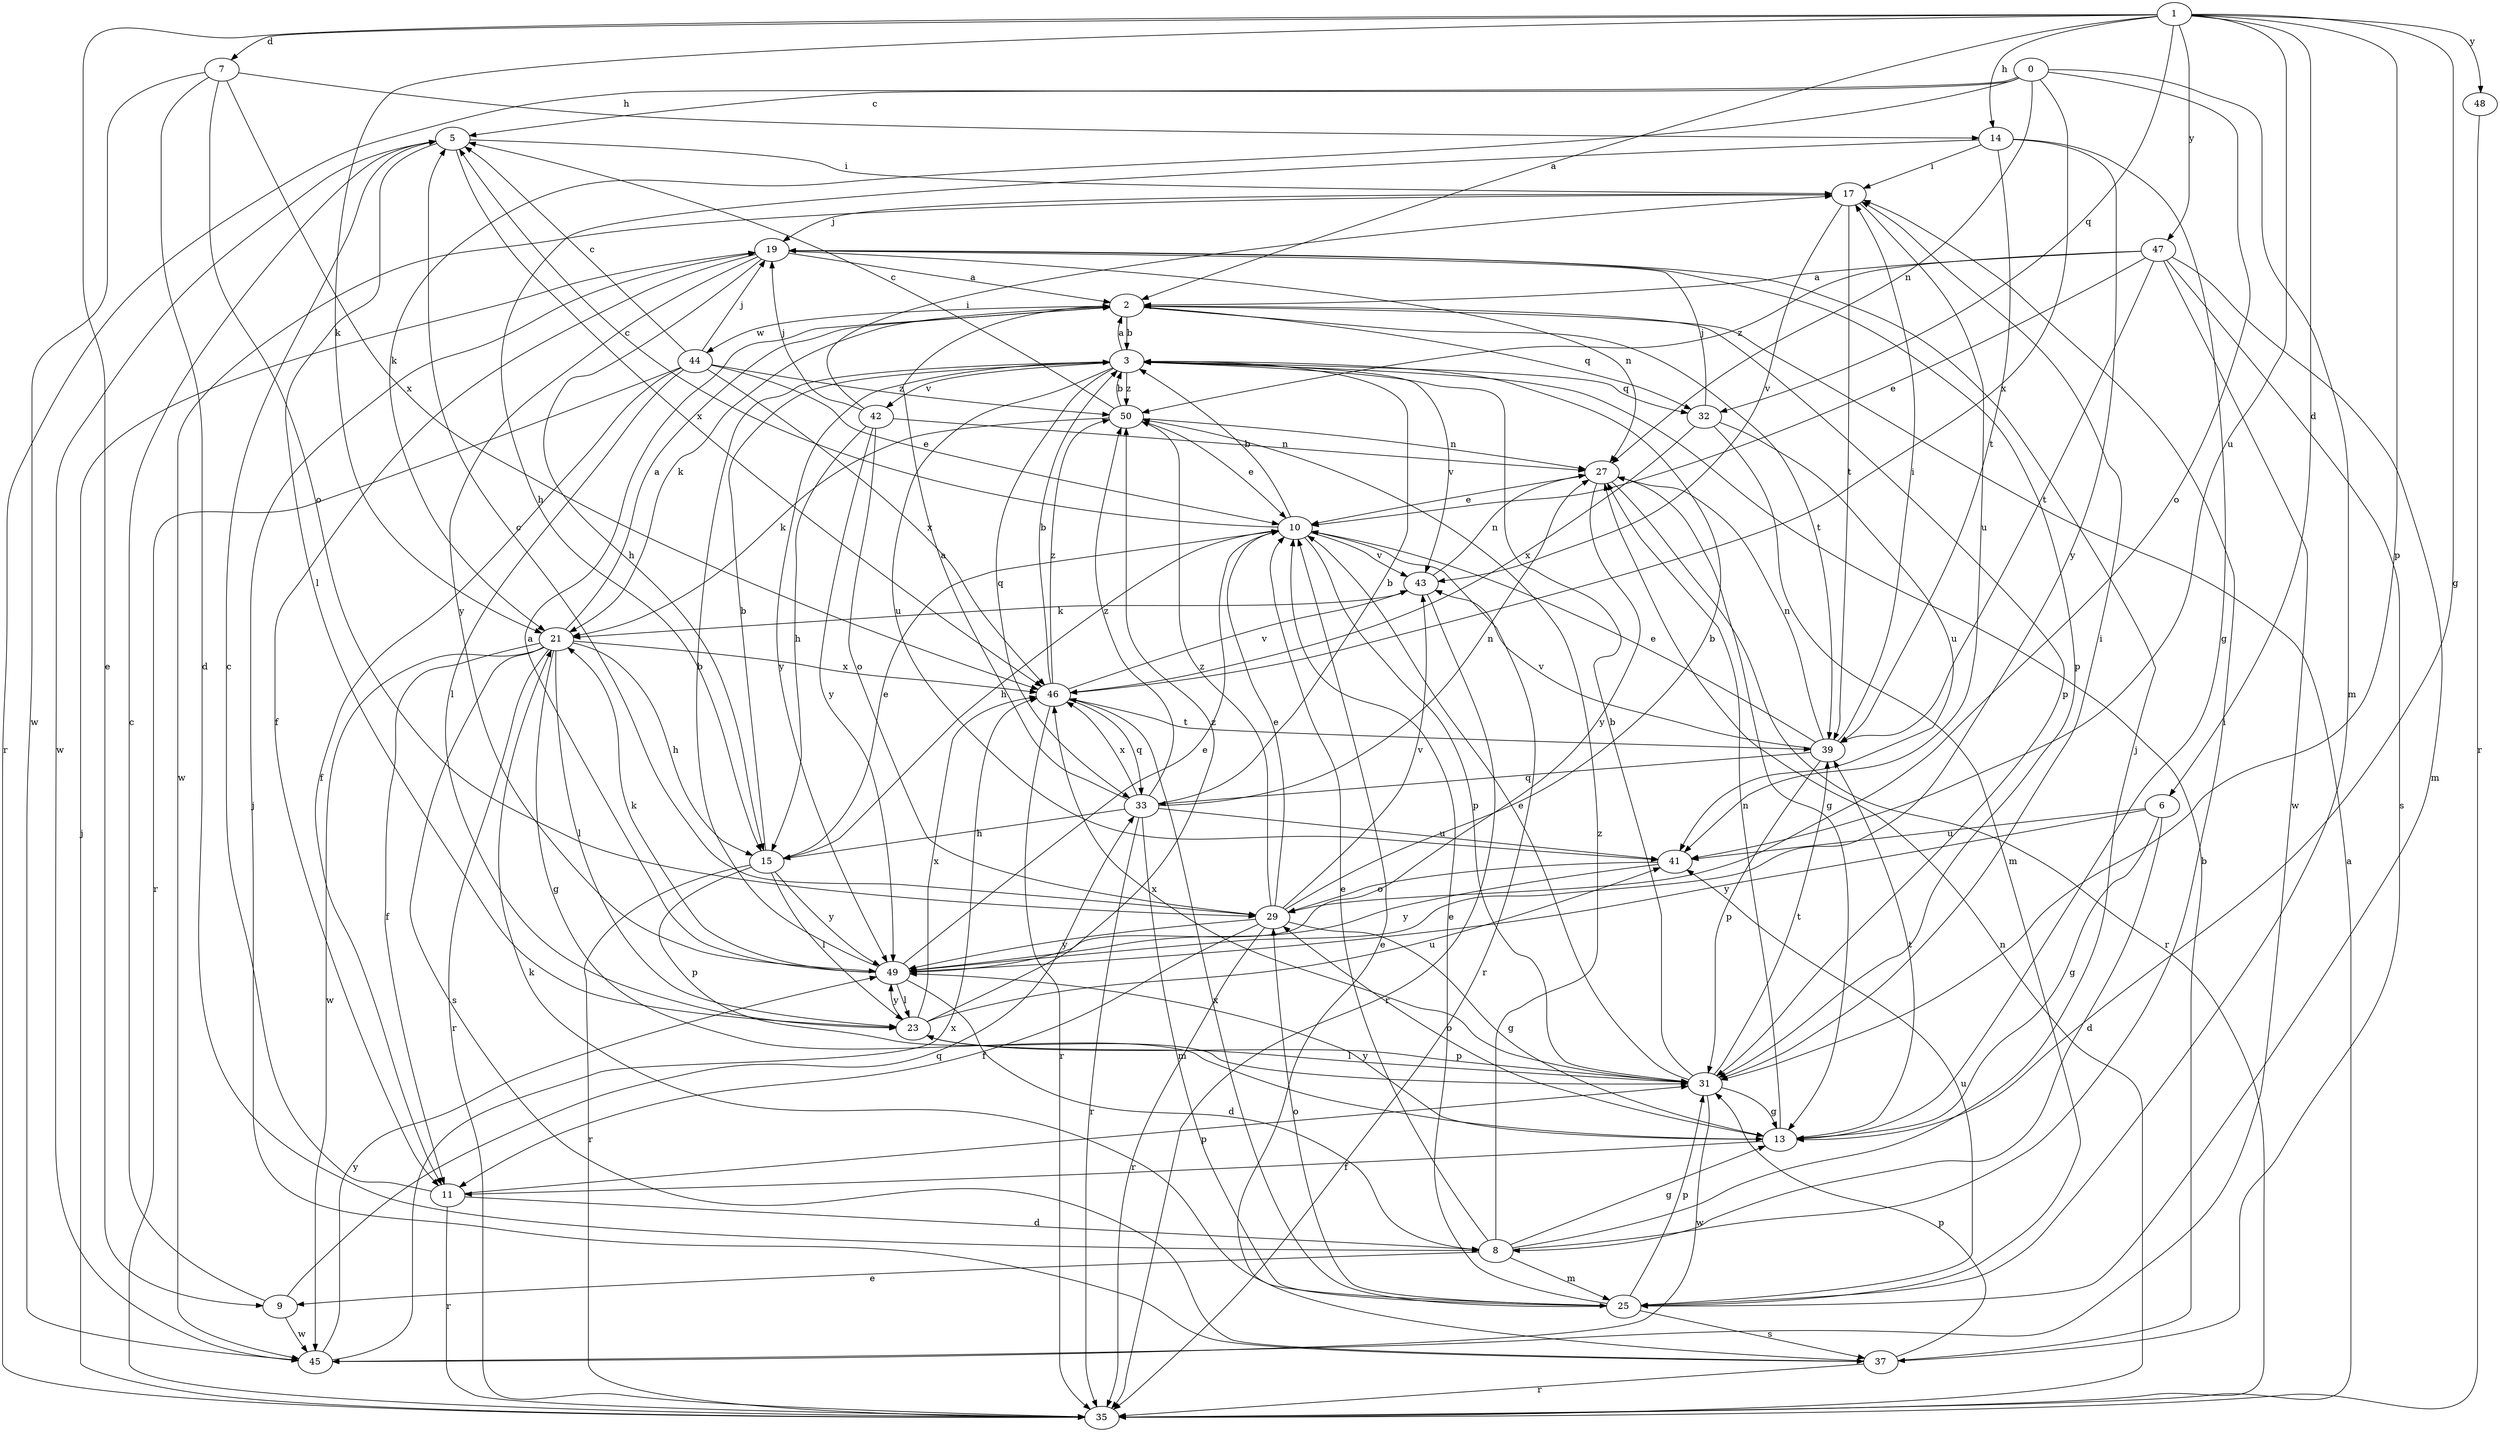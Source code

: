strict digraph  {
0;
1;
2;
3;
5;
6;
7;
8;
9;
10;
11;
13;
14;
15;
17;
19;
21;
23;
25;
27;
29;
31;
32;
33;
35;
37;
39;
41;
42;
43;
44;
45;
46;
47;
48;
49;
50;
0 -> 5  [label=c];
0 -> 21  [label=k];
0 -> 25  [label=m];
0 -> 27  [label=n];
0 -> 29  [label=o];
0 -> 35  [label=r];
0 -> 46  [label=x];
1 -> 2  [label=a];
1 -> 6  [label=d];
1 -> 7  [label=d];
1 -> 9  [label=e];
1 -> 13  [label=g];
1 -> 14  [label=h];
1 -> 21  [label=k];
1 -> 31  [label=p];
1 -> 32  [label=q];
1 -> 41  [label=u];
1 -> 47  [label=y];
1 -> 48  [label=y];
2 -> 3  [label=b];
2 -> 21  [label=k];
2 -> 31  [label=p];
2 -> 32  [label=q];
2 -> 39  [label=t];
2 -> 44  [label=w];
3 -> 2  [label=a];
3 -> 32  [label=q];
3 -> 33  [label=q];
3 -> 41  [label=u];
3 -> 42  [label=v];
3 -> 43  [label=v];
3 -> 49  [label=y];
3 -> 50  [label=z];
5 -> 17  [label=i];
5 -> 23  [label=l];
5 -> 45  [label=w];
5 -> 46  [label=x];
6 -> 8  [label=d];
6 -> 13  [label=g];
6 -> 41  [label=u];
6 -> 49  [label=y];
7 -> 8  [label=d];
7 -> 14  [label=h];
7 -> 29  [label=o];
7 -> 45  [label=w];
7 -> 46  [label=x];
8 -> 9  [label=e];
8 -> 10  [label=e];
8 -> 13  [label=g];
8 -> 17  [label=i];
8 -> 19  [label=j];
8 -> 25  [label=m];
8 -> 50  [label=z];
9 -> 5  [label=c];
9 -> 33  [label=q];
9 -> 45  [label=w];
10 -> 3  [label=b];
10 -> 5  [label=c];
10 -> 15  [label=h];
10 -> 31  [label=p];
10 -> 35  [label=r];
10 -> 43  [label=v];
11 -> 5  [label=c];
11 -> 8  [label=d];
11 -> 31  [label=p];
11 -> 35  [label=r];
13 -> 11  [label=f];
13 -> 27  [label=n];
13 -> 29  [label=o];
13 -> 39  [label=t];
13 -> 49  [label=y];
14 -> 13  [label=g];
14 -> 15  [label=h];
14 -> 17  [label=i];
14 -> 39  [label=t];
14 -> 49  [label=y];
15 -> 3  [label=b];
15 -> 10  [label=e];
15 -> 23  [label=l];
15 -> 31  [label=p];
15 -> 35  [label=r];
15 -> 49  [label=y];
17 -> 19  [label=j];
17 -> 39  [label=t];
17 -> 41  [label=u];
17 -> 43  [label=v];
17 -> 45  [label=w];
19 -> 2  [label=a];
19 -> 11  [label=f];
19 -> 15  [label=h];
19 -> 27  [label=n];
19 -> 31  [label=p];
19 -> 49  [label=y];
21 -> 2  [label=a];
21 -> 11  [label=f];
21 -> 13  [label=g];
21 -> 15  [label=h];
21 -> 23  [label=l];
21 -> 35  [label=r];
21 -> 37  [label=s];
21 -> 45  [label=w];
21 -> 46  [label=x];
23 -> 31  [label=p];
23 -> 41  [label=u];
23 -> 46  [label=x];
23 -> 49  [label=y];
23 -> 50  [label=z];
25 -> 10  [label=e];
25 -> 21  [label=k];
25 -> 29  [label=o];
25 -> 31  [label=p];
25 -> 37  [label=s];
25 -> 41  [label=u];
25 -> 46  [label=x];
27 -> 10  [label=e];
27 -> 13  [label=g];
27 -> 35  [label=r];
27 -> 49  [label=y];
29 -> 3  [label=b];
29 -> 5  [label=c];
29 -> 10  [label=e];
29 -> 11  [label=f];
29 -> 13  [label=g];
29 -> 35  [label=r];
29 -> 43  [label=v];
29 -> 49  [label=y];
29 -> 50  [label=z];
31 -> 3  [label=b];
31 -> 10  [label=e];
31 -> 13  [label=g];
31 -> 17  [label=i];
31 -> 23  [label=l];
31 -> 39  [label=t];
31 -> 45  [label=w];
31 -> 46  [label=x];
32 -> 19  [label=j];
32 -> 25  [label=m];
32 -> 41  [label=u];
32 -> 46  [label=x];
33 -> 2  [label=a];
33 -> 3  [label=b];
33 -> 15  [label=h];
33 -> 25  [label=m];
33 -> 27  [label=n];
33 -> 35  [label=r];
33 -> 41  [label=u];
33 -> 46  [label=x];
33 -> 50  [label=z];
35 -> 2  [label=a];
35 -> 19  [label=j];
35 -> 27  [label=n];
37 -> 3  [label=b];
37 -> 10  [label=e];
37 -> 19  [label=j];
37 -> 31  [label=p];
37 -> 35  [label=r];
39 -> 10  [label=e];
39 -> 17  [label=i];
39 -> 27  [label=n];
39 -> 31  [label=p];
39 -> 33  [label=q];
39 -> 43  [label=v];
41 -> 29  [label=o];
41 -> 49  [label=y];
42 -> 15  [label=h];
42 -> 17  [label=i];
42 -> 19  [label=j];
42 -> 27  [label=n];
42 -> 29  [label=o];
42 -> 49  [label=y];
43 -> 21  [label=k];
43 -> 27  [label=n];
43 -> 35  [label=r];
44 -> 5  [label=c];
44 -> 10  [label=e];
44 -> 11  [label=f];
44 -> 19  [label=j];
44 -> 23  [label=l];
44 -> 35  [label=r];
44 -> 46  [label=x];
44 -> 50  [label=z];
45 -> 46  [label=x];
45 -> 49  [label=y];
46 -> 3  [label=b];
46 -> 33  [label=q];
46 -> 35  [label=r];
46 -> 39  [label=t];
46 -> 43  [label=v];
46 -> 50  [label=z];
47 -> 2  [label=a];
47 -> 10  [label=e];
47 -> 25  [label=m];
47 -> 37  [label=s];
47 -> 39  [label=t];
47 -> 45  [label=w];
47 -> 50  [label=z];
48 -> 35  [label=r];
49 -> 2  [label=a];
49 -> 3  [label=b];
49 -> 8  [label=d];
49 -> 10  [label=e];
49 -> 21  [label=k];
49 -> 23  [label=l];
50 -> 3  [label=b];
50 -> 5  [label=c];
50 -> 10  [label=e];
50 -> 21  [label=k];
50 -> 27  [label=n];
}
